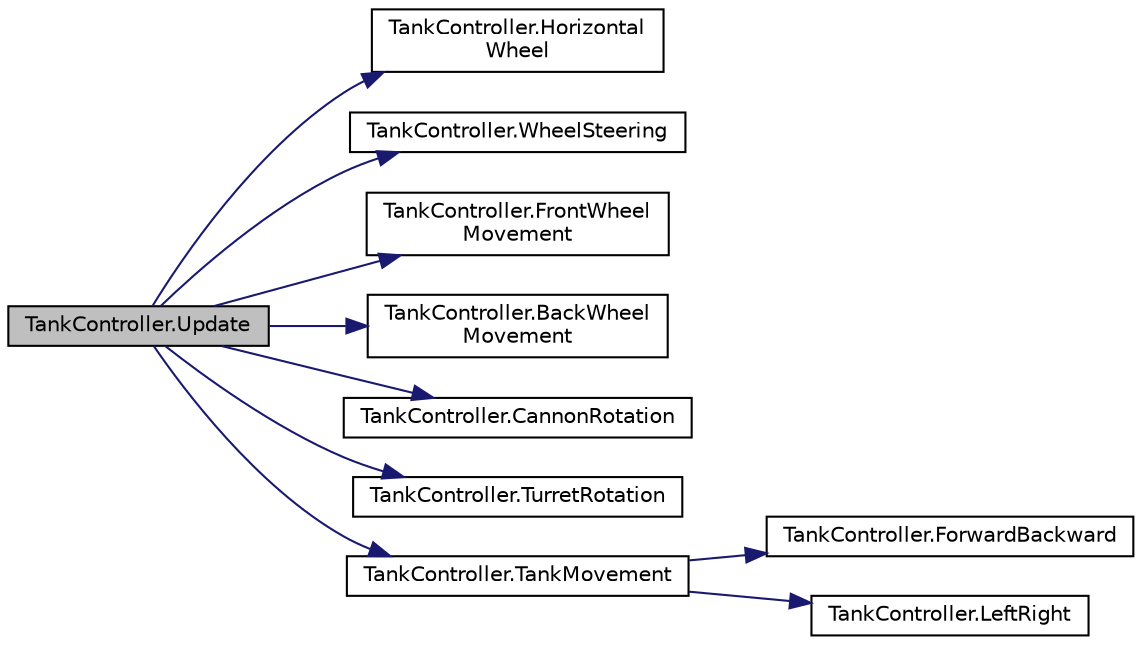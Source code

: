 digraph "TankController.Update"
{
  edge [fontname="Helvetica",fontsize="10",labelfontname="Helvetica",labelfontsize="10"];
  node [fontname="Helvetica",fontsize="10",shape=record];
  rankdir="LR";
  Node30 [label="TankController.Update",height=0.2,width=0.4,color="black", fillcolor="grey75", style="filled", fontcolor="black"];
  Node30 -> Node31 [color="midnightblue",fontsize="10",style="solid",fontname="Helvetica"];
  Node31 [label="TankController.Horizontal\lWheel",height=0.2,width=0.4,color="black", fillcolor="white", style="filled",URL="$class_tank_controller.html#a2c76fb289252ee86979ccbd28cc1d20b",tooltip="The front wheels will go either rotate left or right by 45 degrees. "];
  Node30 -> Node32 [color="midnightblue",fontsize="10",style="solid",fontname="Helvetica"];
  Node32 [label="TankController.WheelSteering",height=0.2,width=0.4,color="black", fillcolor="white", style="filled",URL="$class_tank_controller.html#a4c5d705f161c75e2a1f5c7f142fc5d5c",tooltip="The steering for left or right to determine how far it should also rotate. "];
  Node30 -> Node33 [color="midnightblue",fontsize="10",style="solid",fontname="Helvetica"];
  Node33 [label="TankController.FrontWheel\lMovement",height=0.2,width=0.4,color="black", fillcolor="white", style="filled",URL="$class_tank_controller.html#a62122ef13b0879748d03598f92263d3e",tooltip="The Front wheels should rotate forward/backward and should rotate with an angle of maxiumum of 45 to ..."];
  Node30 -> Node34 [color="midnightblue",fontsize="10",style="solid",fontname="Helvetica"];
  Node34 [label="TankController.BackWheel\lMovement",height=0.2,width=0.4,color="black", fillcolor="white", style="filled",URL="$class_tank_controller.html#aafd0c54d415a323ce2fb1f0f5436a3ba",tooltip="The back wheels should rotate and also accelerate/decelerate the tank "];
  Node30 -> Node35 [color="midnightblue",fontsize="10",style="solid",fontname="Helvetica"];
  Node35 [label="TankController.CannonRotation",height=0.2,width=0.4,color="black", fillcolor="white", style="filled",URL="$class_tank_controller.html#a3be55673f6cb28015bfa59a06f2877b4",tooltip="How far the cannon should rotate up and to its rest position. Max for up position is vertical (90 deg..."];
  Node30 -> Node36 [color="midnightblue",fontsize="10",style="solid",fontname="Helvetica"];
  Node36 [label="TankController.TurretRotation",height=0.2,width=0.4,color="black", fillcolor="white", style="filled",URL="$class_tank_controller.html#a19671ee462b6f9f93b272f65d5ac7d67",tooltip="Will rotate the turret left or right when the user press left or right arrow keys ..."];
  Node30 -> Node37 [color="midnightblue",fontsize="10",style="solid",fontname="Helvetica"];
  Node37 [label="TankController.TankMovement",height=0.2,width=0.4,color="black", fillcolor="white", style="filled",URL="$class_tank_controller.html#a019c7573302ea38816d747d1068e3732",tooltip="This is called in the update function. All funcitonality is done here for the tank movement like movi..."];
  Node37 -> Node38 [color="midnightblue",fontsize="10",style="solid",fontname="Helvetica"];
  Node38 [label="TankController.ForwardBackward",height=0.2,width=0.4,color="black", fillcolor="white", style="filled",URL="$class_tank_controller.html#a9a4ca17c9df600a7d945e9e7550ae20a",tooltip="When the W or S key is pressed, the tank will move forward or backward respectively ..."];
  Node37 -> Node39 [color="midnightblue",fontsize="10",style="solid",fontname="Helvetica"];
  Node39 [label="TankController.LeftRight",height=0.2,width=0.4,color="black", fillcolor="white", style="filled",URL="$class_tank_controller.html#ae9e741352c2c27a029f0b05861d344f7",tooltip="When the A or D key is pressed, the tank will move left or right respectively "];
}
